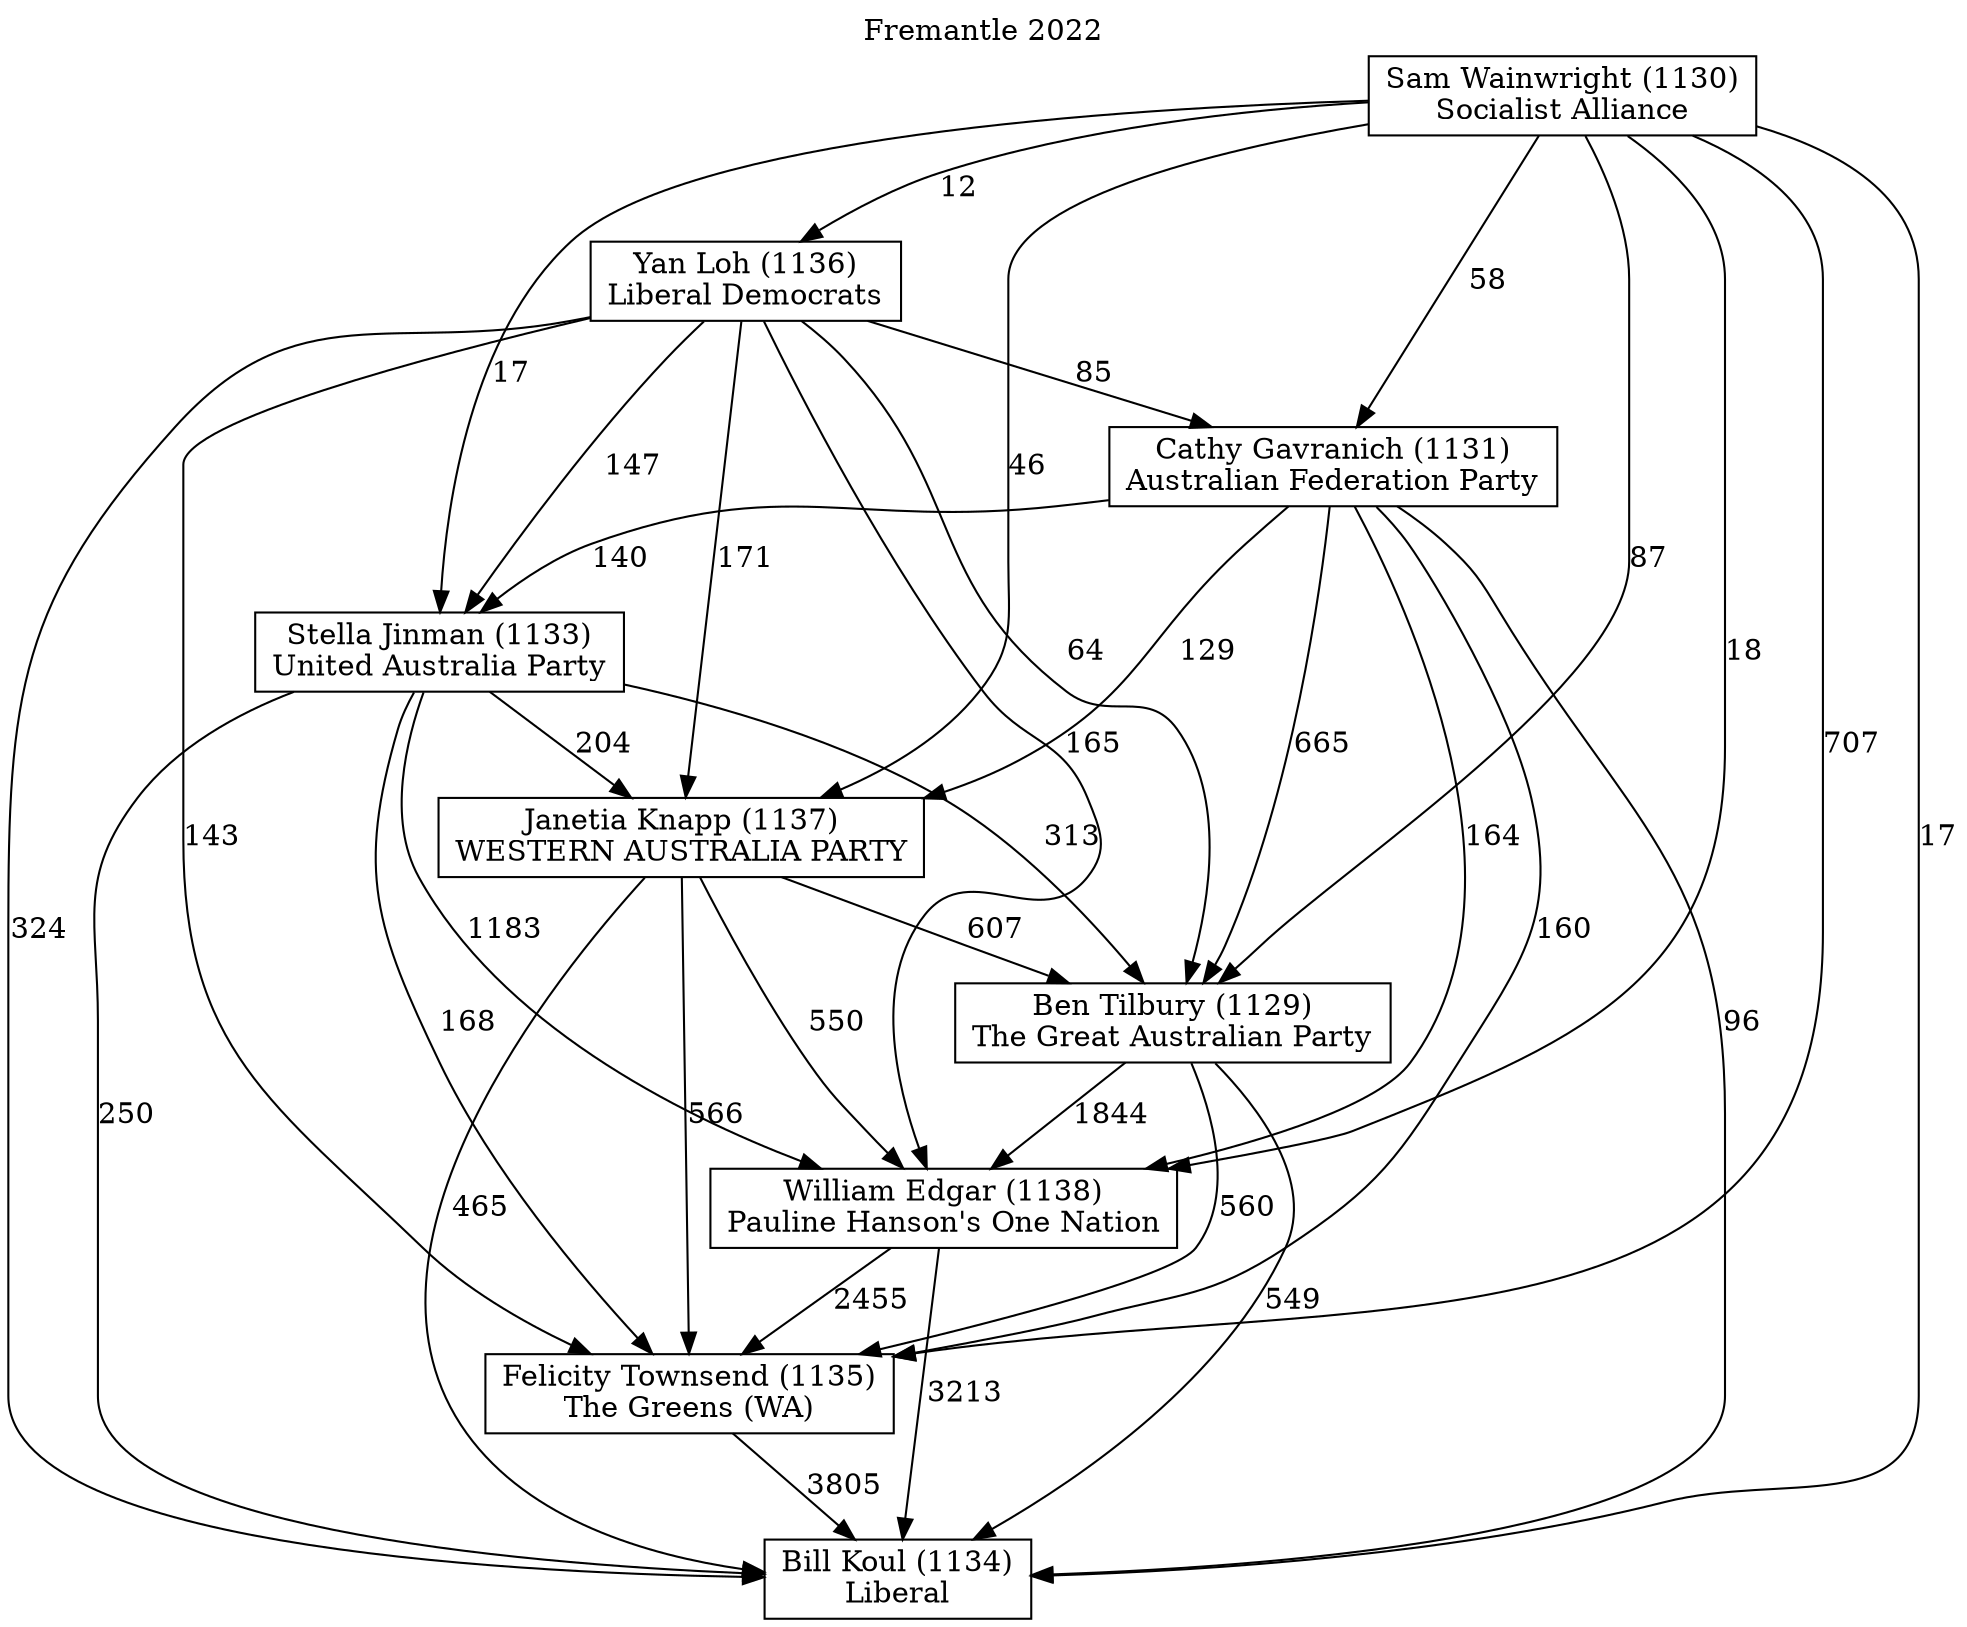// House preference flow
digraph "Bill Koul (1134)_Fremantle_2022" {
	graph [label="Fremantle 2022" labelloc=t mclimit=10]
	node [shape=box]
	"Bill Koul (1134)" [label="Bill Koul (1134)
Liberal"]
	"Felicity Townsend (1135)" [label="Felicity Townsend (1135)
The Greens (WA)"]
	"William Edgar (1138)" [label="William Edgar (1138)
Pauline Hanson's One Nation"]
	"Ben Tilbury (1129)" [label="Ben Tilbury (1129)
The Great Australian Party"]
	"Janetia Knapp (1137)" [label="Janetia Knapp (1137)
WESTERN AUSTRALIA PARTY"]
	"Stella Jinman (1133)" [label="Stella Jinman (1133)
United Australia Party"]
	"Cathy Gavranich (1131)" [label="Cathy Gavranich (1131)
Australian Federation Party"]
	"Yan Loh (1136)" [label="Yan Loh (1136)
Liberal Democrats"]
	"Sam Wainwright (1130)" [label="Sam Wainwright (1130)
Socialist Alliance"]
	"Felicity Townsend (1135)" -> "Bill Koul (1134)" [label=3805]
	"William Edgar (1138)" -> "Felicity Townsend (1135)" [label=2455]
	"Ben Tilbury (1129)" -> "William Edgar (1138)" [label=1844]
	"Janetia Knapp (1137)" -> "Ben Tilbury (1129)" [label=607]
	"Stella Jinman (1133)" -> "Janetia Knapp (1137)" [label=204]
	"Cathy Gavranich (1131)" -> "Stella Jinman (1133)" [label=140]
	"Yan Loh (1136)" -> "Cathy Gavranich (1131)" [label=85]
	"Sam Wainwright (1130)" -> "Yan Loh (1136)" [label=12]
	"William Edgar (1138)" -> "Bill Koul (1134)" [label=3213]
	"Ben Tilbury (1129)" -> "Bill Koul (1134)" [label=549]
	"Janetia Knapp (1137)" -> "Bill Koul (1134)" [label=465]
	"Stella Jinman (1133)" -> "Bill Koul (1134)" [label=250]
	"Cathy Gavranich (1131)" -> "Bill Koul (1134)" [label=96]
	"Yan Loh (1136)" -> "Bill Koul (1134)" [label=324]
	"Sam Wainwright (1130)" -> "Bill Koul (1134)" [label=17]
	"Sam Wainwright (1130)" -> "Cathy Gavranich (1131)" [label=58]
	"Yan Loh (1136)" -> "Stella Jinman (1133)" [label=147]
	"Sam Wainwright (1130)" -> "Stella Jinman (1133)" [label=17]
	"Cathy Gavranich (1131)" -> "Janetia Knapp (1137)" [label=129]
	"Yan Loh (1136)" -> "Janetia Knapp (1137)" [label=171]
	"Sam Wainwright (1130)" -> "Janetia Knapp (1137)" [label=46]
	"Stella Jinman (1133)" -> "Ben Tilbury (1129)" [label=313]
	"Cathy Gavranich (1131)" -> "Ben Tilbury (1129)" [label=665]
	"Yan Loh (1136)" -> "Ben Tilbury (1129)" [label=64]
	"Sam Wainwright (1130)" -> "Ben Tilbury (1129)" [label=87]
	"Janetia Knapp (1137)" -> "William Edgar (1138)" [label=550]
	"Stella Jinman (1133)" -> "William Edgar (1138)" [label=1183]
	"Cathy Gavranich (1131)" -> "William Edgar (1138)" [label=164]
	"Yan Loh (1136)" -> "William Edgar (1138)" [label=165]
	"Sam Wainwright (1130)" -> "William Edgar (1138)" [label=18]
	"Ben Tilbury (1129)" -> "Felicity Townsend (1135)" [label=560]
	"Janetia Knapp (1137)" -> "Felicity Townsend (1135)" [label=566]
	"Stella Jinman (1133)" -> "Felicity Townsend (1135)" [label=168]
	"Cathy Gavranich (1131)" -> "Felicity Townsend (1135)" [label=160]
	"Yan Loh (1136)" -> "Felicity Townsend (1135)" [label=143]
	"Sam Wainwright (1130)" -> "Felicity Townsend (1135)" [label=707]
}
